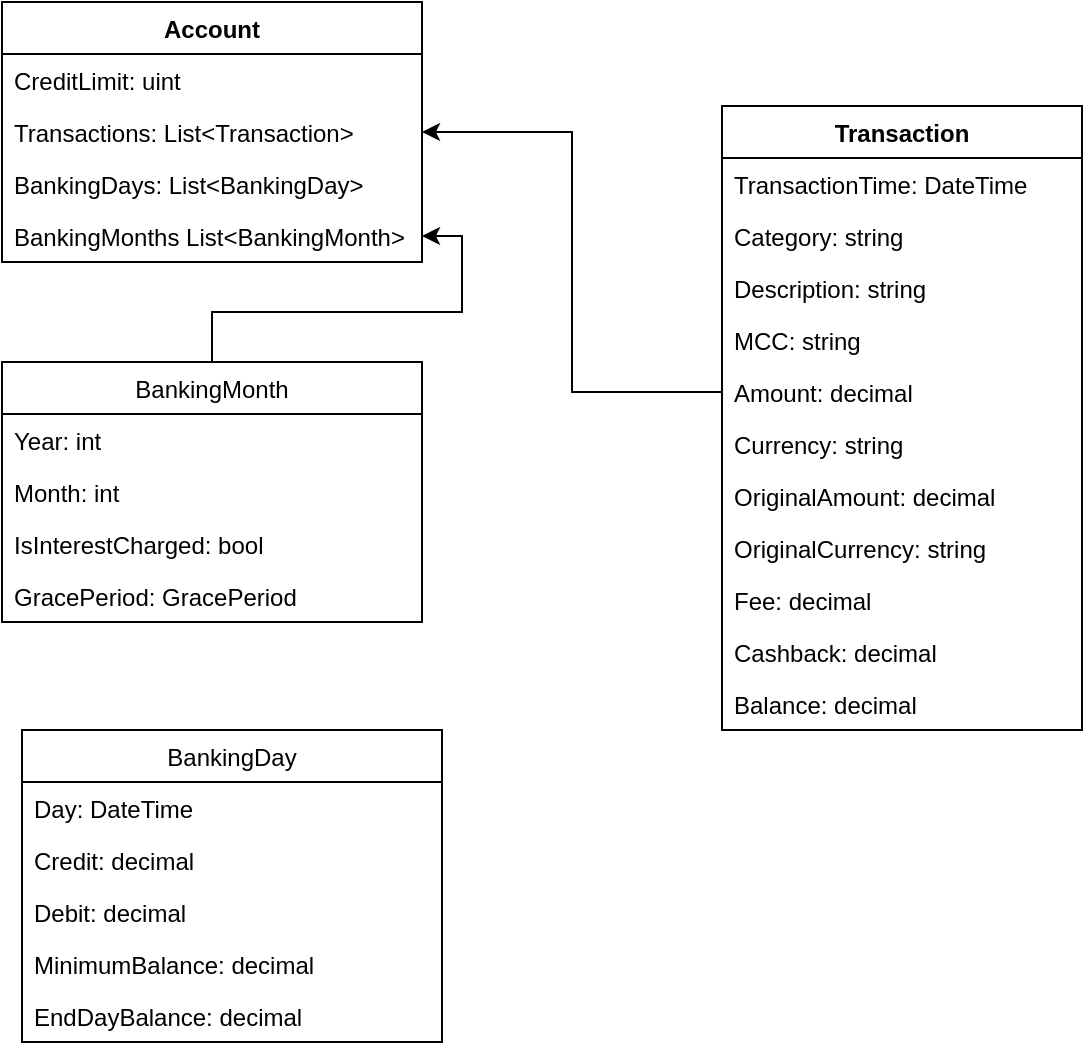 <mxfile version="20.2.3" type="github">
  <diagram id="C5RBs43oDa-KdzZeNtuy" name="Page-1">
    <mxGraphModel dx="1422" dy="762" grid="1" gridSize="10" guides="1" tooltips="1" connect="1" arrows="1" fold="1" page="1" pageScale="1" pageWidth="827" pageHeight="1169" math="0" shadow="0">
      <root>
        <mxCell id="WIyWlLk6GJQsqaUBKTNV-0" />
        <mxCell id="WIyWlLk6GJQsqaUBKTNV-1" parent="WIyWlLk6GJQsqaUBKTNV-0" />
        <object label="Account" dfsfds="dfdfd" id="PY5nuk0INzS1up36J2bt-0">
          <mxCell style="swimlane;fontStyle=1;align=center;verticalAlign=top;childLayout=stackLayout;horizontal=1;startSize=26;horizontalStack=0;resizeParent=1;resizeParentMax=0;resizeLast=0;collapsible=1;marginBottom=0;" parent="WIyWlLk6GJQsqaUBKTNV-1" vertex="1">
            <mxGeometry x="110" y="90" width="210" height="130" as="geometry">
              <mxRectangle x="130" y="560" width="90" height="30" as="alternateBounds" />
            </mxGeometry>
          </mxCell>
        </object>
        <mxCell id="PY5nuk0INzS1up36J2bt-1" value="CreditLimit: uint" style="text;strokeColor=none;fillColor=none;align=left;verticalAlign=top;spacingLeft=4;spacingRight=4;overflow=hidden;rotatable=0;points=[[0,0.5],[1,0.5]];portConstraint=eastwest;" parent="PY5nuk0INzS1up36J2bt-0" vertex="1">
          <mxGeometry y="26" width="210" height="26" as="geometry" />
        </mxCell>
        <mxCell id="PY5nuk0INzS1up36J2bt-10" value="Transactions: List&lt;Transaction&gt;" style="text;strokeColor=none;fillColor=none;align=left;verticalAlign=top;spacingLeft=4;spacingRight=4;overflow=hidden;rotatable=0;points=[[0,0.5],[1,0.5]];portConstraint=eastwest;" parent="PY5nuk0INzS1up36J2bt-0" vertex="1">
          <mxGeometry y="52" width="210" height="26" as="geometry" />
        </mxCell>
        <mxCell id="PY5nuk0INzS1up36J2bt-36" value="BankingDays: List&lt;BankingDay&gt;" style="text;strokeColor=none;fillColor=none;align=left;verticalAlign=top;spacingLeft=4;spacingRight=4;overflow=hidden;rotatable=0;points=[[0,0.5],[1,0.5]];portConstraint=eastwest;" parent="PY5nuk0INzS1up36J2bt-0" vertex="1">
          <mxGeometry y="78" width="210" height="26" as="geometry" />
        </mxCell>
        <mxCell id="PY5nuk0INzS1up36J2bt-11" value="BankingMonths List&lt;BankingMonth&gt;" style="text;strokeColor=none;fillColor=none;align=left;verticalAlign=top;spacingLeft=4;spacingRight=4;overflow=hidden;rotatable=0;points=[[0,0.5],[1,0.5]];portConstraint=eastwest;" parent="PY5nuk0INzS1up36J2bt-0" vertex="1">
          <mxGeometry y="104" width="210" height="26" as="geometry" />
        </mxCell>
        <mxCell id="PY5nuk0INzS1up36J2bt-12" value="Transaction" style="swimlane;fontStyle=1;childLayout=stackLayout;horizontal=1;startSize=26;fillColor=none;horizontalStack=0;resizeParent=1;resizeParentMax=0;resizeLast=0;collapsible=1;marginBottom=0;" parent="WIyWlLk6GJQsqaUBKTNV-1" vertex="1">
          <mxGeometry x="470" y="142" width="180" height="312" as="geometry" />
        </mxCell>
        <mxCell id="PY5nuk0INzS1up36J2bt-13" value="TransactionTime: DateTime    " style="text;strokeColor=none;fillColor=none;align=left;verticalAlign=top;spacingLeft=4;spacingRight=4;overflow=hidden;rotatable=0;points=[[0,0.5],[1,0.5]];portConstraint=eastwest;" parent="PY5nuk0INzS1up36J2bt-12" vertex="1">
          <mxGeometry y="26" width="180" height="26" as="geometry" />
        </mxCell>
        <mxCell id="PY5nuk0INzS1up36J2bt-14" value="Category: string" style="text;strokeColor=none;fillColor=none;align=left;verticalAlign=top;spacingLeft=4;spacingRight=4;overflow=hidden;rotatable=0;points=[[0,0.5],[1,0.5]];portConstraint=eastwest;" parent="PY5nuk0INzS1up36J2bt-12" vertex="1">
          <mxGeometry y="52" width="180" height="26" as="geometry" />
        </mxCell>
        <mxCell id="PY5nuk0INzS1up36J2bt-15" value="Description: string" style="text;strokeColor=none;fillColor=none;align=left;verticalAlign=top;spacingLeft=4;spacingRight=4;overflow=hidden;rotatable=0;points=[[0,0.5],[1,0.5]];portConstraint=eastwest;" parent="PY5nuk0INzS1up36J2bt-12" vertex="1">
          <mxGeometry y="78" width="180" height="26" as="geometry" />
        </mxCell>
        <mxCell id="PY5nuk0INzS1up36J2bt-24" value="MCC: string" style="text;strokeColor=none;fillColor=none;align=left;verticalAlign=top;spacingLeft=4;spacingRight=4;overflow=hidden;rotatable=0;points=[[0,0.5],[1,0.5]];portConstraint=eastwest;" parent="PY5nuk0INzS1up36J2bt-12" vertex="1">
          <mxGeometry y="104" width="180" height="26" as="geometry" />
        </mxCell>
        <mxCell id="PY5nuk0INzS1up36J2bt-25" value="Amount: decimal" style="text;strokeColor=none;fillColor=none;align=left;verticalAlign=top;spacingLeft=4;spacingRight=4;overflow=hidden;rotatable=0;points=[[0,0.5],[1,0.5]];portConstraint=eastwest;" parent="PY5nuk0INzS1up36J2bt-12" vertex="1">
          <mxGeometry y="130" width="180" height="26" as="geometry" />
        </mxCell>
        <mxCell id="PY5nuk0INzS1up36J2bt-26" value="Currency: string" style="text;strokeColor=none;fillColor=none;align=left;verticalAlign=top;spacingLeft=4;spacingRight=4;overflow=hidden;rotatable=0;points=[[0,0.5],[1,0.5]];portConstraint=eastwest;" parent="PY5nuk0INzS1up36J2bt-12" vertex="1">
          <mxGeometry y="156" width="180" height="26" as="geometry" />
        </mxCell>
        <mxCell id="PY5nuk0INzS1up36J2bt-27" value="OriginalAmount: decimal" style="text;strokeColor=none;fillColor=none;align=left;verticalAlign=top;spacingLeft=4;spacingRight=4;overflow=hidden;rotatable=0;points=[[0,0.5],[1,0.5]];portConstraint=eastwest;" parent="PY5nuk0INzS1up36J2bt-12" vertex="1">
          <mxGeometry y="182" width="180" height="26" as="geometry" />
        </mxCell>
        <mxCell id="PY5nuk0INzS1up36J2bt-28" value="OriginalCurrency: string" style="text;strokeColor=none;fillColor=none;align=left;verticalAlign=top;spacingLeft=4;spacingRight=4;overflow=hidden;rotatable=0;points=[[0,0.5],[1,0.5]];portConstraint=eastwest;" parent="PY5nuk0INzS1up36J2bt-12" vertex="1">
          <mxGeometry y="208" width="180" height="26" as="geometry" />
        </mxCell>
        <mxCell id="PY5nuk0INzS1up36J2bt-29" value="Fee: decimal" style="text;strokeColor=none;fillColor=none;align=left;verticalAlign=top;spacingLeft=4;spacingRight=4;overflow=hidden;rotatable=0;points=[[0,0.5],[1,0.5]];portConstraint=eastwest;" parent="PY5nuk0INzS1up36J2bt-12" vertex="1">
          <mxGeometry y="234" width="180" height="26" as="geometry" />
        </mxCell>
        <mxCell id="PY5nuk0INzS1up36J2bt-30" value="Cashback: decimal" style="text;strokeColor=none;fillColor=none;align=left;verticalAlign=top;spacingLeft=4;spacingRight=4;overflow=hidden;rotatable=0;points=[[0,0.5],[1,0.5]];portConstraint=eastwest;" parent="PY5nuk0INzS1up36J2bt-12" vertex="1">
          <mxGeometry y="260" width="180" height="26" as="geometry" />
        </mxCell>
        <mxCell id="PY5nuk0INzS1up36J2bt-31" value="Balance: decimal" style="text;strokeColor=none;fillColor=none;align=left;verticalAlign=top;spacingLeft=4;spacingRight=4;overflow=hidden;rotatable=0;points=[[0,0.5],[1,0.5]];portConstraint=eastwest;" parent="PY5nuk0INzS1up36J2bt-12" vertex="1">
          <mxGeometry y="286" width="180" height="26" as="geometry" />
        </mxCell>
        <mxCell id="PY5nuk0INzS1up36J2bt-41" value="" style="edgeStyle=orthogonalEdgeStyle;rounded=0;orthogonalLoop=1;jettySize=auto;html=1;" parent="WIyWlLk6GJQsqaUBKTNV-1" source="PY5nuk0INzS1up36J2bt-35" target="PY5nuk0INzS1up36J2bt-11" edge="1">
          <mxGeometry relative="1" as="geometry" />
        </mxCell>
        <mxCell id="PY5nuk0INzS1up36J2bt-35" value="BankingMonth" style="swimlane;fontStyle=0;childLayout=stackLayout;horizontal=1;startSize=26;fillColor=none;horizontalStack=0;resizeParent=1;resizeParentMax=0;resizeLast=0;collapsible=1;marginBottom=0;" parent="WIyWlLk6GJQsqaUBKTNV-1" vertex="1">
          <mxGeometry x="110" y="270" width="210" height="130" as="geometry" />
        </mxCell>
        <mxCell id="PY5nuk0INzS1up36J2bt-66" value="Year: int" style="text;strokeColor=none;fillColor=none;align=left;verticalAlign=top;spacingLeft=4;spacingRight=4;overflow=hidden;rotatable=0;points=[[0,0.5],[1,0.5]];portConstraint=eastwest;" parent="PY5nuk0INzS1up36J2bt-35" vertex="1">
          <mxGeometry y="26" width="210" height="26" as="geometry" />
        </mxCell>
        <mxCell id="PY5nuk0INzS1up36J2bt-65" value="Month: int" style="text;strokeColor=none;fillColor=none;align=left;verticalAlign=top;spacingLeft=4;spacingRight=4;overflow=hidden;rotatable=0;points=[[0,0.5],[1,0.5]];portConstraint=eastwest;" parent="PY5nuk0INzS1up36J2bt-35" vertex="1">
          <mxGeometry y="52" width="210" height="26" as="geometry" />
        </mxCell>
        <mxCell id="PY5nuk0INzS1up36J2bt-37" value="IsInterestCharged: bool" style="text;strokeColor=none;fillColor=none;align=left;verticalAlign=top;spacingLeft=4;spacingRight=4;overflow=hidden;rotatable=0;points=[[0,0.5],[1,0.5]];portConstraint=eastwest;" parent="PY5nuk0INzS1up36J2bt-35" vertex="1">
          <mxGeometry y="78" width="210" height="26" as="geometry" />
        </mxCell>
        <mxCell id="PY5nuk0INzS1up36J2bt-38" value="GracePeriod: GracePeriod" style="text;strokeColor=none;fillColor=none;align=left;verticalAlign=top;spacingLeft=4;spacingRight=4;overflow=hidden;rotatable=0;points=[[0,0.5],[1,0.5]];portConstraint=eastwest;" parent="PY5nuk0INzS1up36J2bt-35" vertex="1">
          <mxGeometry y="104" width="210" height="26" as="geometry" />
        </mxCell>
        <mxCell id="PY5nuk0INzS1up36J2bt-60" style="edgeStyle=orthogonalEdgeStyle;rounded=0;orthogonalLoop=1;jettySize=auto;html=1;exitX=0;exitY=0.5;exitDx=0;exitDy=0;entryX=1;entryY=0.5;entryDx=0;entryDy=0;" parent="WIyWlLk6GJQsqaUBKTNV-1" source="PY5nuk0INzS1up36J2bt-25" target="PY5nuk0INzS1up36J2bt-10" edge="1">
          <mxGeometry relative="1" as="geometry" />
        </mxCell>
        <mxCell id="PY5nuk0INzS1up36J2bt-61" value="BankingDay" style="swimlane;fontStyle=0;childLayout=stackLayout;horizontal=1;startSize=26;fillColor=none;horizontalStack=0;resizeParent=1;resizeParentMax=0;resizeLast=0;collapsible=1;marginBottom=0;" parent="WIyWlLk6GJQsqaUBKTNV-1" vertex="1">
          <mxGeometry x="120" y="454" width="210" height="156" as="geometry" />
        </mxCell>
        <mxCell id="PY5nuk0INzS1up36J2bt-62" value="Day: DateTime" style="text;strokeColor=none;fillColor=none;align=left;verticalAlign=top;spacingLeft=4;spacingRight=4;overflow=hidden;rotatable=0;points=[[0,0.5],[1,0.5]];portConstraint=eastwest;" parent="PY5nuk0INzS1up36J2bt-61" vertex="1">
          <mxGeometry y="26" width="210" height="26" as="geometry" />
        </mxCell>
        <mxCell id="4OGwfz3Mp0cOY3Sy0I5V-0" value="Credit: decimal" style="text;strokeColor=none;fillColor=none;align=left;verticalAlign=top;spacingLeft=4;spacingRight=4;overflow=hidden;rotatable=0;points=[[0,0.5],[1,0.5]];portConstraint=eastwest;" vertex="1" parent="PY5nuk0INzS1up36J2bt-61">
          <mxGeometry y="52" width="210" height="26" as="geometry" />
        </mxCell>
        <mxCell id="PY5nuk0INzS1up36J2bt-64" value="Debit: decimal" style="text;strokeColor=none;fillColor=none;align=left;verticalAlign=top;spacingLeft=4;spacingRight=4;overflow=hidden;rotatable=0;points=[[0,0.5],[1,0.5]];portConstraint=eastwest;" parent="PY5nuk0INzS1up36J2bt-61" vertex="1">
          <mxGeometry y="78" width="210" height="26" as="geometry" />
        </mxCell>
        <mxCell id="PY5nuk0INzS1up36J2bt-63" value="MinimumBalance: decimal" style="text;strokeColor=none;fillColor=none;align=left;verticalAlign=top;spacingLeft=4;spacingRight=4;overflow=hidden;rotatable=0;points=[[0,0.5],[1,0.5]];portConstraint=eastwest;" parent="PY5nuk0INzS1up36J2bt-61" vertex="1">
          <mxGeometry y="104" width="210" height="26" as="geometry" />
        </mxCell>
        <mxCell id="PY5nuk0INzS1up36J2bt-67" value="EndDayBalance: decimal" style="text;strokeColor=none;fillColor=none;align=left;verticalAlign=top;spacingLeft=4;spacingRight=4;overflow=hidden;rotatable=0;points=[[0,0.5],[1,0.5]];portConstraint=eastwest;" parent="PY5nuk0INzS1up36J2bt-61" vertex="1">
          <mxGeometry y="130" width="210" height="26" as="geometry" />
        </mxCell>
      </root>
    </mxGraphModel>
  </diagram>
</mxfile>
